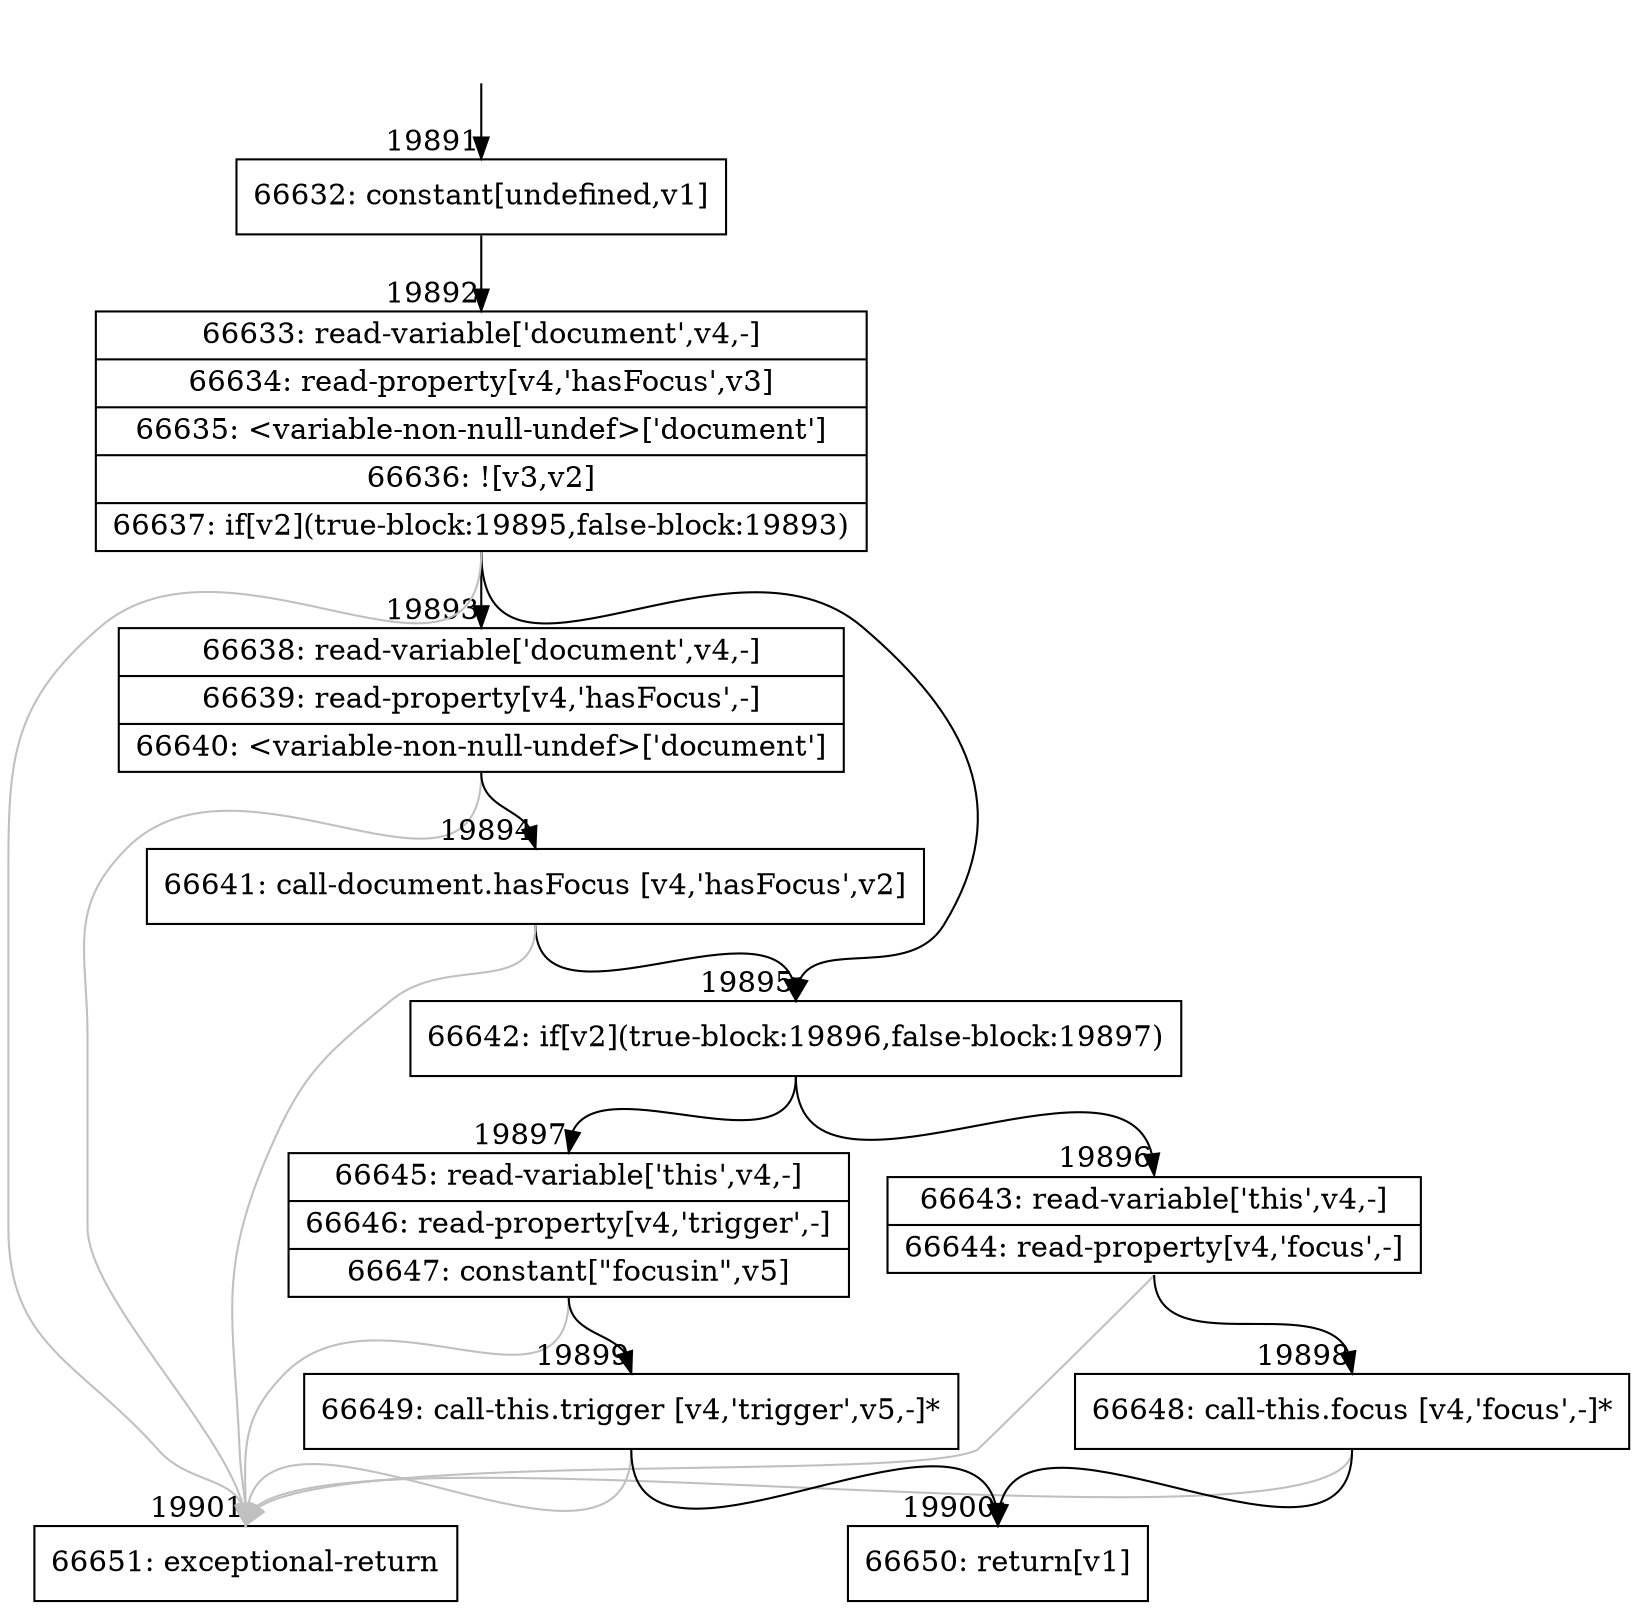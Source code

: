 digraph {
rankdir="TD"
BB_entry1727[shape=none,label=""];
BB_entry1727 -> BB19891 [tailport=s, headport=n, headlabel="    19891"]
BB19891 [shape=record label="{66632: constant[undefined,v1]}" ] 
BB19891 -> BB19892 [tailport=s, headport=n, headlabel="      19892"]
BB19892 [shape=record label="{66633: read-variable['document',v4,-]|66634: read-property[v4,'hasFocus',v3]|66635: \<variable-non-null-undef\>['document']|66636: ![v3,v2]|66637: if[v2](true-block:19895,false-block:19893)}" ] 
BB19892 -> BB19895 [tailport=s, headport=n, headlabel="      19895"]
BB19892 -> BB19893 [tailport=s, headport=n, headlabel="      19893"]
BB19892 -> BB19901 [tailport=s, headport=n, color=gray, headlabel="      19901"]
BB19893 [shape=record label="{66638: read-variable['document',v4,-]|66639: read-property[v4,'hasFocus',-]|66640: \<variable-non-null-undef\>['document']}" ] 
BB19893 -> BB19894 [tailport=s, headport=n, headlabel="      19894"]
BB19893 -> BB19901 [tailport=s, headport=n, color=gray]
BB19894 [shape=record label="{66641: call-document.hasFocus [v4,'hasFocus',v2]}" ] 
BB19894 -> BB19895 [tailport=s, headport=n]
BB19894 -> BB19901 [tailport=s, headport=n, color=gray]
BB19895 [shape=record label="{66642: if[v2](true-block:19896,false-block:19897)}" ] 
BB19895 -> BB19896 [tailport=s, headport=n, headlabel="      19896"]
BB19895 -> BB19897 [tailport=s, headport=n, headlabel="      19897"]
BB19896 [shape=record label="{66643: read-variable['this',v4,-]|66644: read-property[v4,'focus',-]}" ] 
BB19896 -> BB19898 [tailport=s, headport=n, headlabel="      19898"]
BB19896 -> BB19901 [tailport=s, headport=n, color=gray]
BB19897 [shape=record label="{66645: read-variable['this',v4,-]|66646: read-property[v4,'trigger',-]|66647: constant[\"focusin\",v5]}" ] 
BB19897 -> BB19899 [tailport=s, headport=n, headlabel="      19899"]
BB19897 -> BB19901 [tailport=s, headport=n, color=gray]
BB19898 [shape=record label="{66648: call-this.focus [v4,'focus',-]*}" ] 
BB19898 -> BB19900 [tailport=s, headport=n, headlabel="      19900"]
BB19898 -> BB19901 [tailport=s, headport=n, color=gray]
BB19899 [shape=record label="{66649: call-this.trigger [v4,'trigger',v5,-]*}" ] 
BB19899 -> BB19900 [tailport=s, headport=n]
BB19899 -> BB19901 [tailport=s, headport=n, color=gray]
BB19900 [shape=record label="{66650: return[v1]}" ] 
BB19901 [shape=record label="{66651: exceptional-return}" ] 
//#$~ 37202
}
